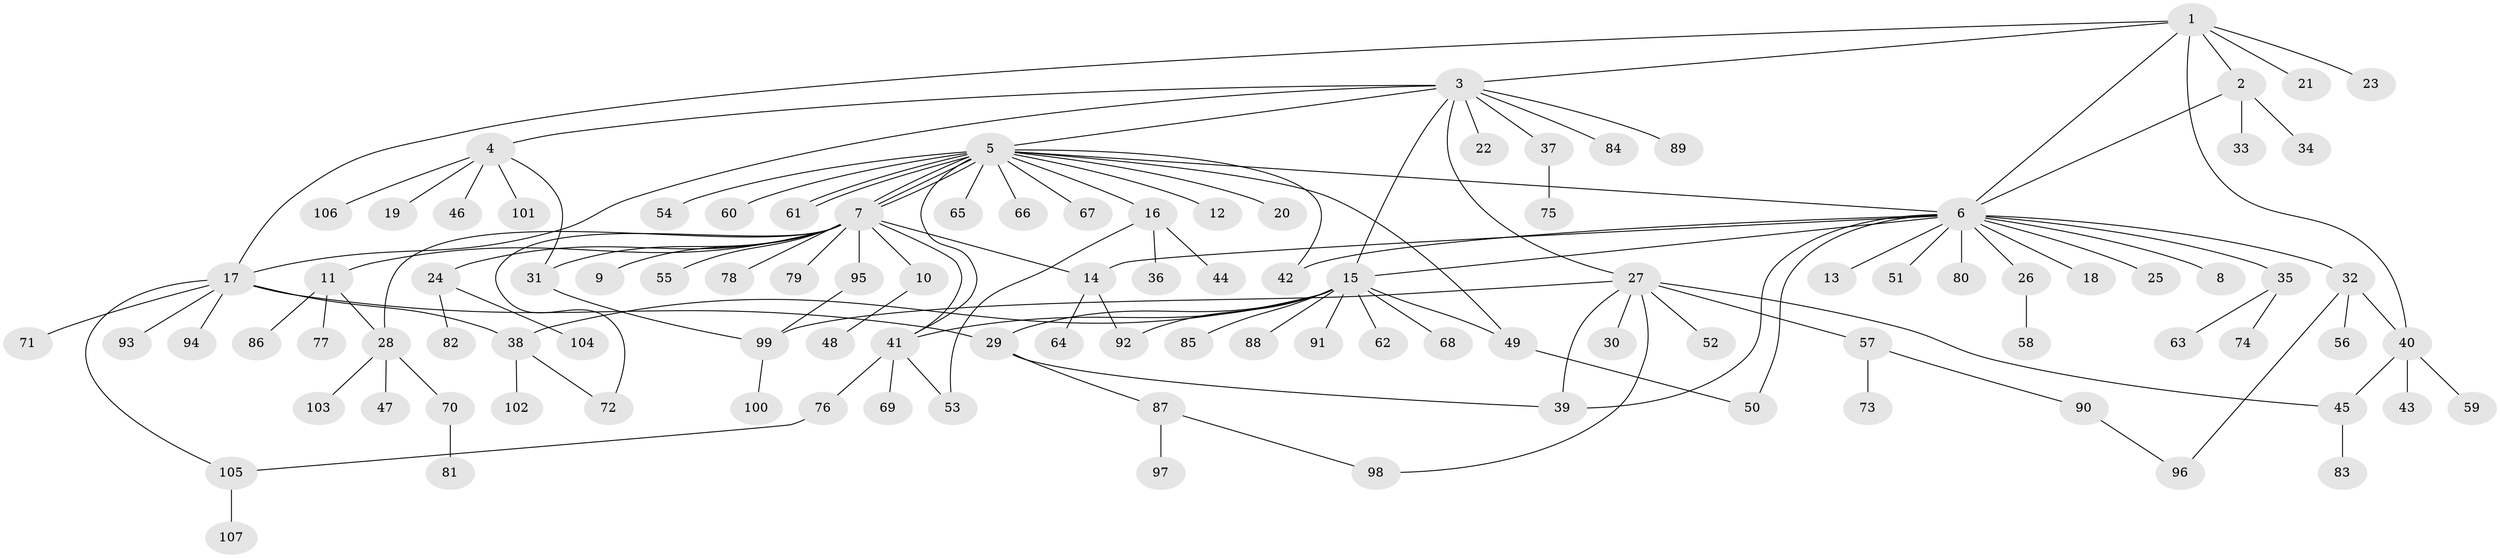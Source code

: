 // Generated by graph-tools (version 1.1) at 2025/35/03/09/25 02:35:29]
// undirected, 107 vertices, 135 edges
graph export_dot {
graph [start="1"]
  node [color=gray90,style=filled];
  1;
  2;
  3;
  4;
  5;
  6;
  7;
  8;
  9;
  10;
  11;
  12;
  13;
  14;
  15;
  16;
  17;
  18;
  19;
  20;
  21;
  22;
  23;
  24;
  25;
  26;
  27;
  28;
  29;
  30;
  31;
  32;
  33;
  34;
  35;
  36;
  37;
  38;
  39;
  40;
  41;
  42;
  43;
  44;
  45;
  46;
  47;
  48;
  49;
  50;
  51;
  52;
  53;
  54;
  55;
  56;
  57;
  58;
  59;
  60;
  61;
  62;
  63;
  64;
  65;
  66;
  67;
  68;
  69;
  70;
  71;
  72;
  73;
  74;
  75;
  76;
  77;
  78;
  79;
  80;
  81;
  82;
  83;
  84;
  85;
  86;
  87;
  88;
  89;
  90;
  91;
  92;
  93;
  94;
  95;
  96;
  97;
  98;
  99;
  100;
  101;
  102;
  103;
  104;
  105;
  106;
  107;
  1 -- 2;
  1 -- 3;
  1 -- 6;
  1 -- 17;
  1 -- 21;
  1 -- 23;
  1 -- 40;
  2 -- 6;
  2 -- 33;
  2 -- 34;
  3 -- 4;
  3 -- 5;
  3 -- 15;
  3 -- 17;
  3 -- 22;
  3 -- 27;
  3 -- 37;
  3 -- 84;
  3 -- 89;
  4 -- 19;
  4 -- 31;
  4 -- 46;
  4 -- 101;
  4 -- 106;
  5 -- 6;
  5 -- 7;
  5 -- 7;
  5 -- 7;
  5 -- 12;
  5 -- 16;
  5 -- 20;
  5 -- 41;
  5 -- 42;
  5 -- 49;
  5 -- 54;
  5 -- 60;
  5 -- 61;
  5 -- 61;
  5 -- 65;
  5 -- 66;
  5 -- 67;
  6 -- 8;
  6 -- 13;
  6 -- 14;
  6 -- 15;
  6 -- 18;
  6 -- 25;
  6 -- 26;
  6 -- 32;
  6 -- 35;
  6 -- 39;
  6 -- 42;
  6 -- 50;
  6 -- 51;
  6 -- 80;
  7 -- 9;
  7 -- 10;
  7 -- 11;
  7 -- 14;
  7 -- 24;
  7 -- 28;
  7 -- 31;
  7 -- 41;
  7 -- 55;
  7 -- 72;
  7 -- 78;
  7 -- 79;
  7 -- 95;
  10 -- 48;
  11 -- 28;
  11 -- 77;
  11 -- 86;
  14 -- 64;
  14 -- 92;
  15 -- 29;
  15 -- 38;
  15 -- 41;
  15 -- 49;
  15 -- 62;
  15 -- 68;
  15 -- 85;
  15 -- 88;
  15 -- 91;
  15 -- 92;
  16 -- 36;
  16 -- 44;
  16 -- 53;
  17 -- 29;
  17 -- 38;
  17 -- 71;
  17 -- 93;
  17 -- 94;
  17 -- 105;
  24 -- 82;
  24 -- 104;
  26 -- 58;
  27 -- 30;
  27 -- 39;
  27 -- 45;
  27 -- 52;
  27 -- 57;
  27 -- 98;
  27 -- 99;
  28 -- 47;
  28 -- 70;
  28 -- 103;
  29 -- 39;
  29 -- 87;
  31 -- 99;
  32 -- 40;
  32 -- 56;
  32 -- 96;
  35 -- 63;
  35 -- 74;
  37 -- 75;
  38 -- 72;
  38 -- 102;
  40 -- 43;
  40 -- 45;
  40 -- 59;
  41 -- 53;
  41 -- 69;
  41 -- 76;
  45 -- 83;
  49 -- 50;
  57 -- 73;
  57 -- 90;
  70 -- 81;
  76 -- 105;
  87 -- 97;
  87 -- 98;
  90 -- 96;
  95 -- 99;
  99 -- 100;
  105 -- 107;
}

